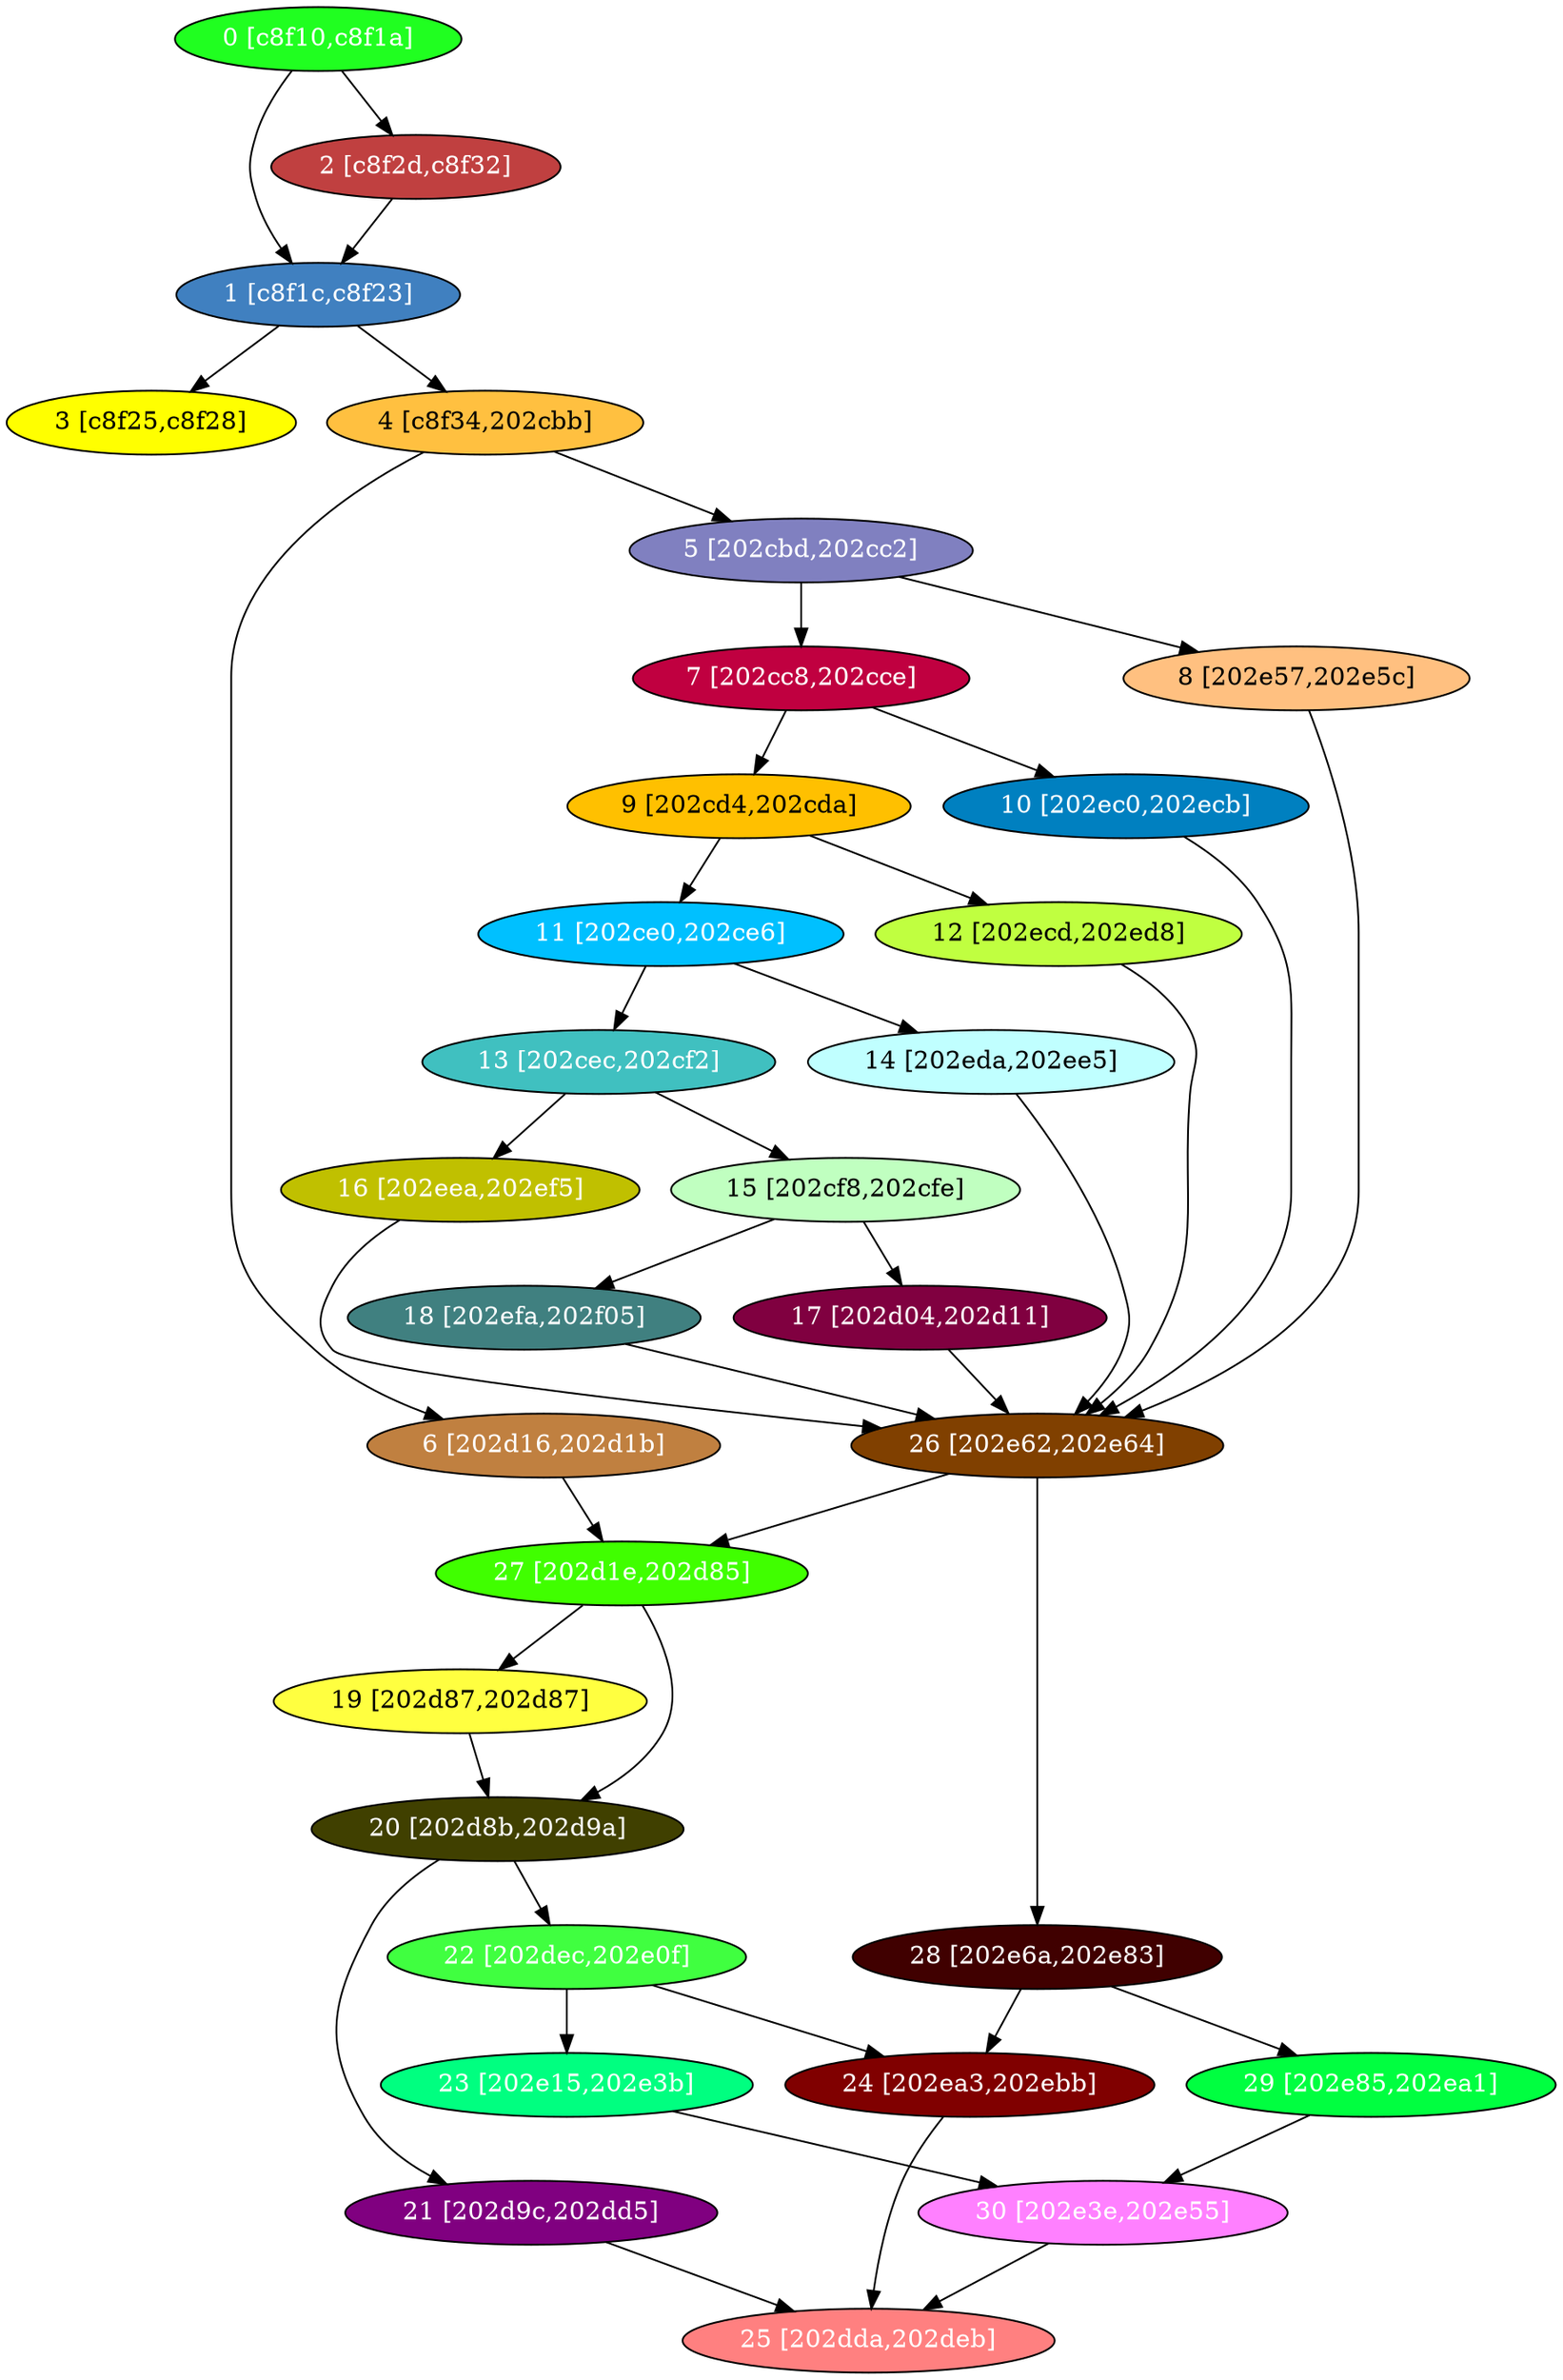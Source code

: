 diGraph libnss3{
	libnss3_0  [style=filled fillcolor="#20FF20" fontcolor="#ffffff" shape=oval label="0 [c8f10,c8f1a]"]
	libnss3_1  [style=filled fillcolor="#4080C0" fontcolor="#ffffff" shape=oval label="1 [c8f1c,c8f23]"]
	libnss3_2  [style=filled fillcolor="#C04040" fontcolor="#ffffff" shape=oval label="2 [c8f2d,c8f32]"]
	libnss3_3  [style=filled fillcolor="#FFFF00" fontcolor="#000000" shape=oval label="3 [c8f25,c8f28]"]
	libnss3_4  [style=filled fillcolor="#FFC040" fontcolor="#000000" shape=oval label="4 [c8f34,202cbb]"]
	libnss3_5  [style=filled fillcolor="#8080C0" fontcolor="#ffffff" shape=oval label="5 [202cbd,202cc2]"]
	libnss3_6  [style=filled fillcolor="#C08040" fontcolor="#ffffff" shape=oval label="6 [202d16,202d1b]"]
	libnss3_7  [style=filled fillcolor="#C00040" fontcolor="#ffffff" shape=oval label="7 [202cc8,202cce]"]
	libnss3_8  [style=filled fillcolor="#FFC080" fontcolor="#000000" shape=oval label="8 [202e57,202e5c]"]
	libnss3_9  [style=filled fillcolor="#FFC000" fontcolor="#000000" shape=oval label="9 [202cd4,202cda]"]
	libnss3_a  [style=filled fillcolor="#0080C0" fontcolor="#ffffff" shape=oval label="10 [202ec0,202ecb]"]
	libnss3_b  [style=filled fillcolor="#00C0FF" fontcolor="#ffffff" shape=oval label="11 [202ce0,202ce6]"]
	libnss3_c  [style=filled fillcolor="#C0FF40" fontcolor="#000000" shape=oval label="12 [202ecd,202ed8]"]
	libnss3_d  [style=filled fillcolor="#40C0C0" fontcolor="#ffffff" shape=oval label="13 [202cec,202cf2]"]
	libnss3_e  [style=filled fillcolor="#C0FFFF" fontcolor="#000000" shape=oval label="14 [202eda,202ee5]"]
	libnss3_f  [style=filled fillcolor="#C0FFC0" fontcolor="#000000" shape=oval label="15 [202cf8,202cfe]"]
	libnss3_10  [style=filled fillcolor="#C0C000" fontcolor="#ffffff" shape=oval label="16 [202eea,202ef5]"]
	libnss3_11  [style=filled fillcolor="#800040" fontcolor="#ffffff" shape=oval label="17 [202d04,202d11]"]
	libnss3_12  [style=filled fillcolor="#408080" fontcolor="#ffffff" shape=oval label="18 [202efa,202f05]"]
	libnss3_13  [style=filled fillcolor="#FFFF40" fontcolor="#000000" shape=oval label="19 [202d87,202d87]"]
	libnss3_14  [style=filled fillcolor="#404000" fontcolor="#ffffff" shape=oval label="20 [202d8b,202d9a]"]
	libnss3_15  [style=filled fillcolor="#800080" fontcolor="#ffffff" shape=oval label="21 [202d9c,202dd5]"]
	libnss3_16  [style=filled fillcolor="#40FF40" fontcolor="#ffffff" shape=oval label="22 [202dec,202e0f]"]
	libnss3_17  [style=filled fillcolor="#00FF80" fontcolor="#ffffff" shape=oval label="23 [202e15,202e3b]"]
	libnss3_18  [style=filled fillcolor="#800000" fontcolor="#ffffff" shape=oval label="24 [202ea3,202ebb]"]
	libnss3_19  [style=filled fillcolor="#FF8080" fontcolor="#ffffff" shape=oval label="25 [202dda,202deb]"]
	libnss3_1a  [style=filled fillcolor="#804000" fontcolor="#ffffff" shape=oval label="26 [202e62,202e64]"]
	libnss3_1b  [style=filled fillcolor="#40FF00" fontcolor="#ffffff" shape=oval label="27 [202d1e,202d85]"]
	libnss3_1c  [style=filled fillcolor="#400000" fontcolor="#ffffff" shape=oval label="28 [202e6a,202e83]"]
	libnss3_1d  [style=filled fillcolor="#00FF40" fontcolor="#ffffff" shape=oval label="29 [202e85,202ea1]"]
	libnss3_1e  [style=filled fillcolor="#FF80FF" fontcolor="#ffffff" shape=oval label="30 [202e3e,202e55]"]

	libnss3_0 -> libnss3_1
	libnss3_0 -> libnss3_2
	libnss3_1 -> libnss3_3
	libnss3_1 -> libnss3_4
	libnss3_2 -> libnss3_1
	libnss3_4 -> libnss3_5
	libnss3_4 -> libnss3_6
	libnss3_5 -> libnss3_7
	libnss3_5 -> libnss3_8
	libnss3_6 -> libnss3_1b
	libnss3_7 -> libnss3_9
	libnss3_7 -> libnss3_a
	libnss3_8 -> libnss3_1a
	libnss3_9 -> libnss3_b
	libnss3_9 -> libnss3_c
	libnss3_a -> libnss3_1a
	libnss3_b -> libnss3_d
	libnss3_b -> libnss3_e
	libnss3_c -> libnss3_1a
	libnss3_d -> libnss3_f
	libnss3_d -> libnss3_10
	libnss3_e -> libnss3_1a
	libnss3_f -> libnss3_11
	libnss3_f -> libnss3_12
	libnss3_10 -> libnss3_1a
	libnss3_11 -> libnss3_1a
	libnss3_12 -> libnss3_1a
	libnss3_13 -> libnss3_14
	libnss3_14 -> libnss3_15
	libnss3_14 -> libnss3_16
	libnss3_15 -> libnss3_19
	libnss3_16 -> libnss3_17
	libnss3_16 -> libnss3_18
	libnss3_17 -> libnss3_1e
	libnss3_18 -> libnss3_19
	libnss3_1a -> libnss3_1b
	libnss3_1a -> libnss3_1c
	libnss3_1b -> libnss3_13
	libnss3_1b -> libnss3_14
	libnss3_1c -> libnss3_18
	libnss3_1c -> libnss3_1d
	libnss3_1d -> libnss3_1e
	libnss3_1e -> libnss3_19
}